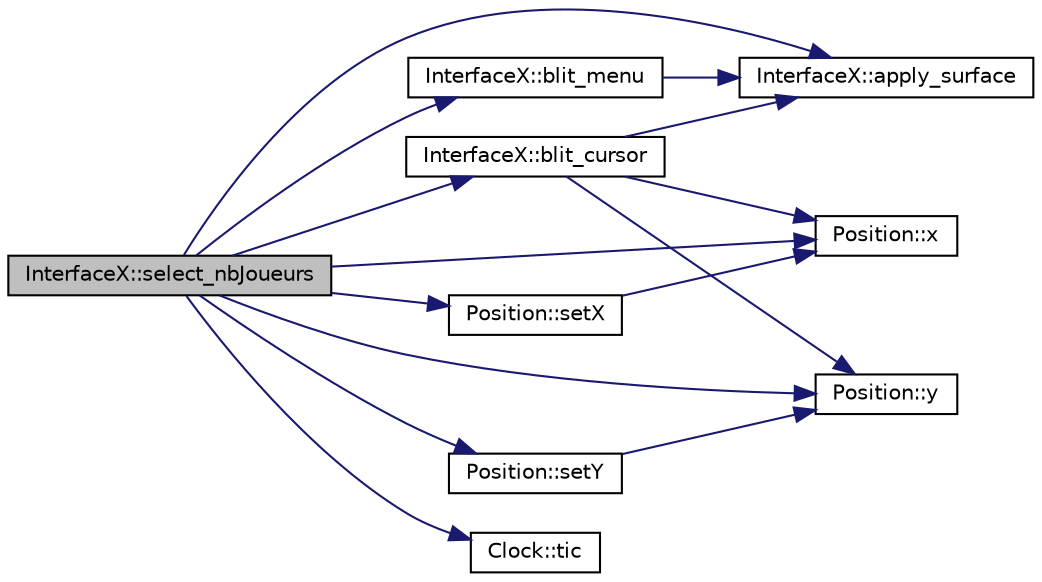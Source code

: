 digraph G
{
  bgcolor="transparent";
  edge [fontname="Helvetica",fontsize="10",labelfontname="Helvetica",labelfontsize="10"];
  node [fontname="Helvetica",fontsize="10",shape=record];
  rankdir=LR;
  Node1 [label="InterfaceX::select_nbJoueurs",height=0.2,width=0.4,color="black", fillcolor="grey75", style="filled" fontcolor="black"];
  Node1 -> Node2 [color="midnightblue",fontsize="10",style="solid",fontname="Helvetica"];
  Node2 [label="InterfaceX::apply_surface",height=0.2,width=0.4,color="black",URL="$a00011.html#a7b7e5b7ff85bbcaf82c5bc75d481118d"];
  Node1 -> Node3 [color="midnightblue",fontsize="10",style="solid",fontname="Helvetica"];
  Node3 [label="InterfaceX::blit_cursor",height=0.2,width=0.4,color="black",URL="$a00011.html#acb5e4817b1b1b2c406c4b2e0c4bfa810"];
  Node3 -> Node2 [color="midnightblue",fontsize="10",style="solid",fontname="Helvetica"];
  Node3 -> Node4 [color="midnightblue",fontsize="10",style="solid",fontname="Helvetica"];
  Node4 [label="Position::x",height=0.2,width=0.4,color="black",URL="$a00014.html#a0841d002439a9ce95e6648743f40d304"];
  Node3 -> Node5 [color="midnightblue",fontsize="10",style="solid",fontname="Helvetica"];
  Node5 [label="Position::y",height=0.2,width=0.4,color="black",URL="$a00014.html#a6aefe2530c6dbb86834ab51a6efbad4a"];
  Node1 -> Node6 [color="midnightblue",fontsize="10",style="solid",fontname="Helvetica"];
  Node6 [label="InterfaceX::blit_menu",height=0.2,width=0.4,color="black",URL="$a00011.html#a673e0a32ae093bd4e4f07fa0ef2e3839"];
  Node6 -> Node2 [color="midnightblue",fontsize="10",style="solid",fontname="Helvetica"];
  Node1 -> Node7 [color="midnightblue",fontsize="10",style="solid",fontname="Helvetica"];
  Node7 [label="Position::setX",height=0.2,width=0.4,color="black",URL="$a00014.html#ad46bb77324e2d9538e15f1a25320f1ff"];
  Node7 -> Node4 [color="midnightblue",fontsize="10",style="solid",fontname="Helvetica"];
  Node1 -> Node8 [color="midnightblue",fontsize="10",style="solid",fontname="Helvetica"];
  Node8 [label="Position::setY",height=0.2,width=0.4,color="black",URL="$a00014.html#a473274f1a3e4888f9c5e3eba0889a1ab"];
  Node8 -> Node5 [color="midnightblue",fontsize="10",style="solid",fontname="Helvetica"];
  Node1 -> Node9 [color="midnightblue",fontsize="10",style="solid",fontname="Helvetica"];
  Node9 [label="Clock::tic",height=0.2,width=0.4,color="black",URL="$a00003.html#ad8aff49c20fb41555b0b8bae79530c08"];
  Node1 -> Node4 [color="midnightblue",fontsize="10",style="solid",fontname="Helvetica"];
  Node1 -> Node5 [color="midnightblue",fontsize="10",style="solid",fontname="Helvetica"];
}
